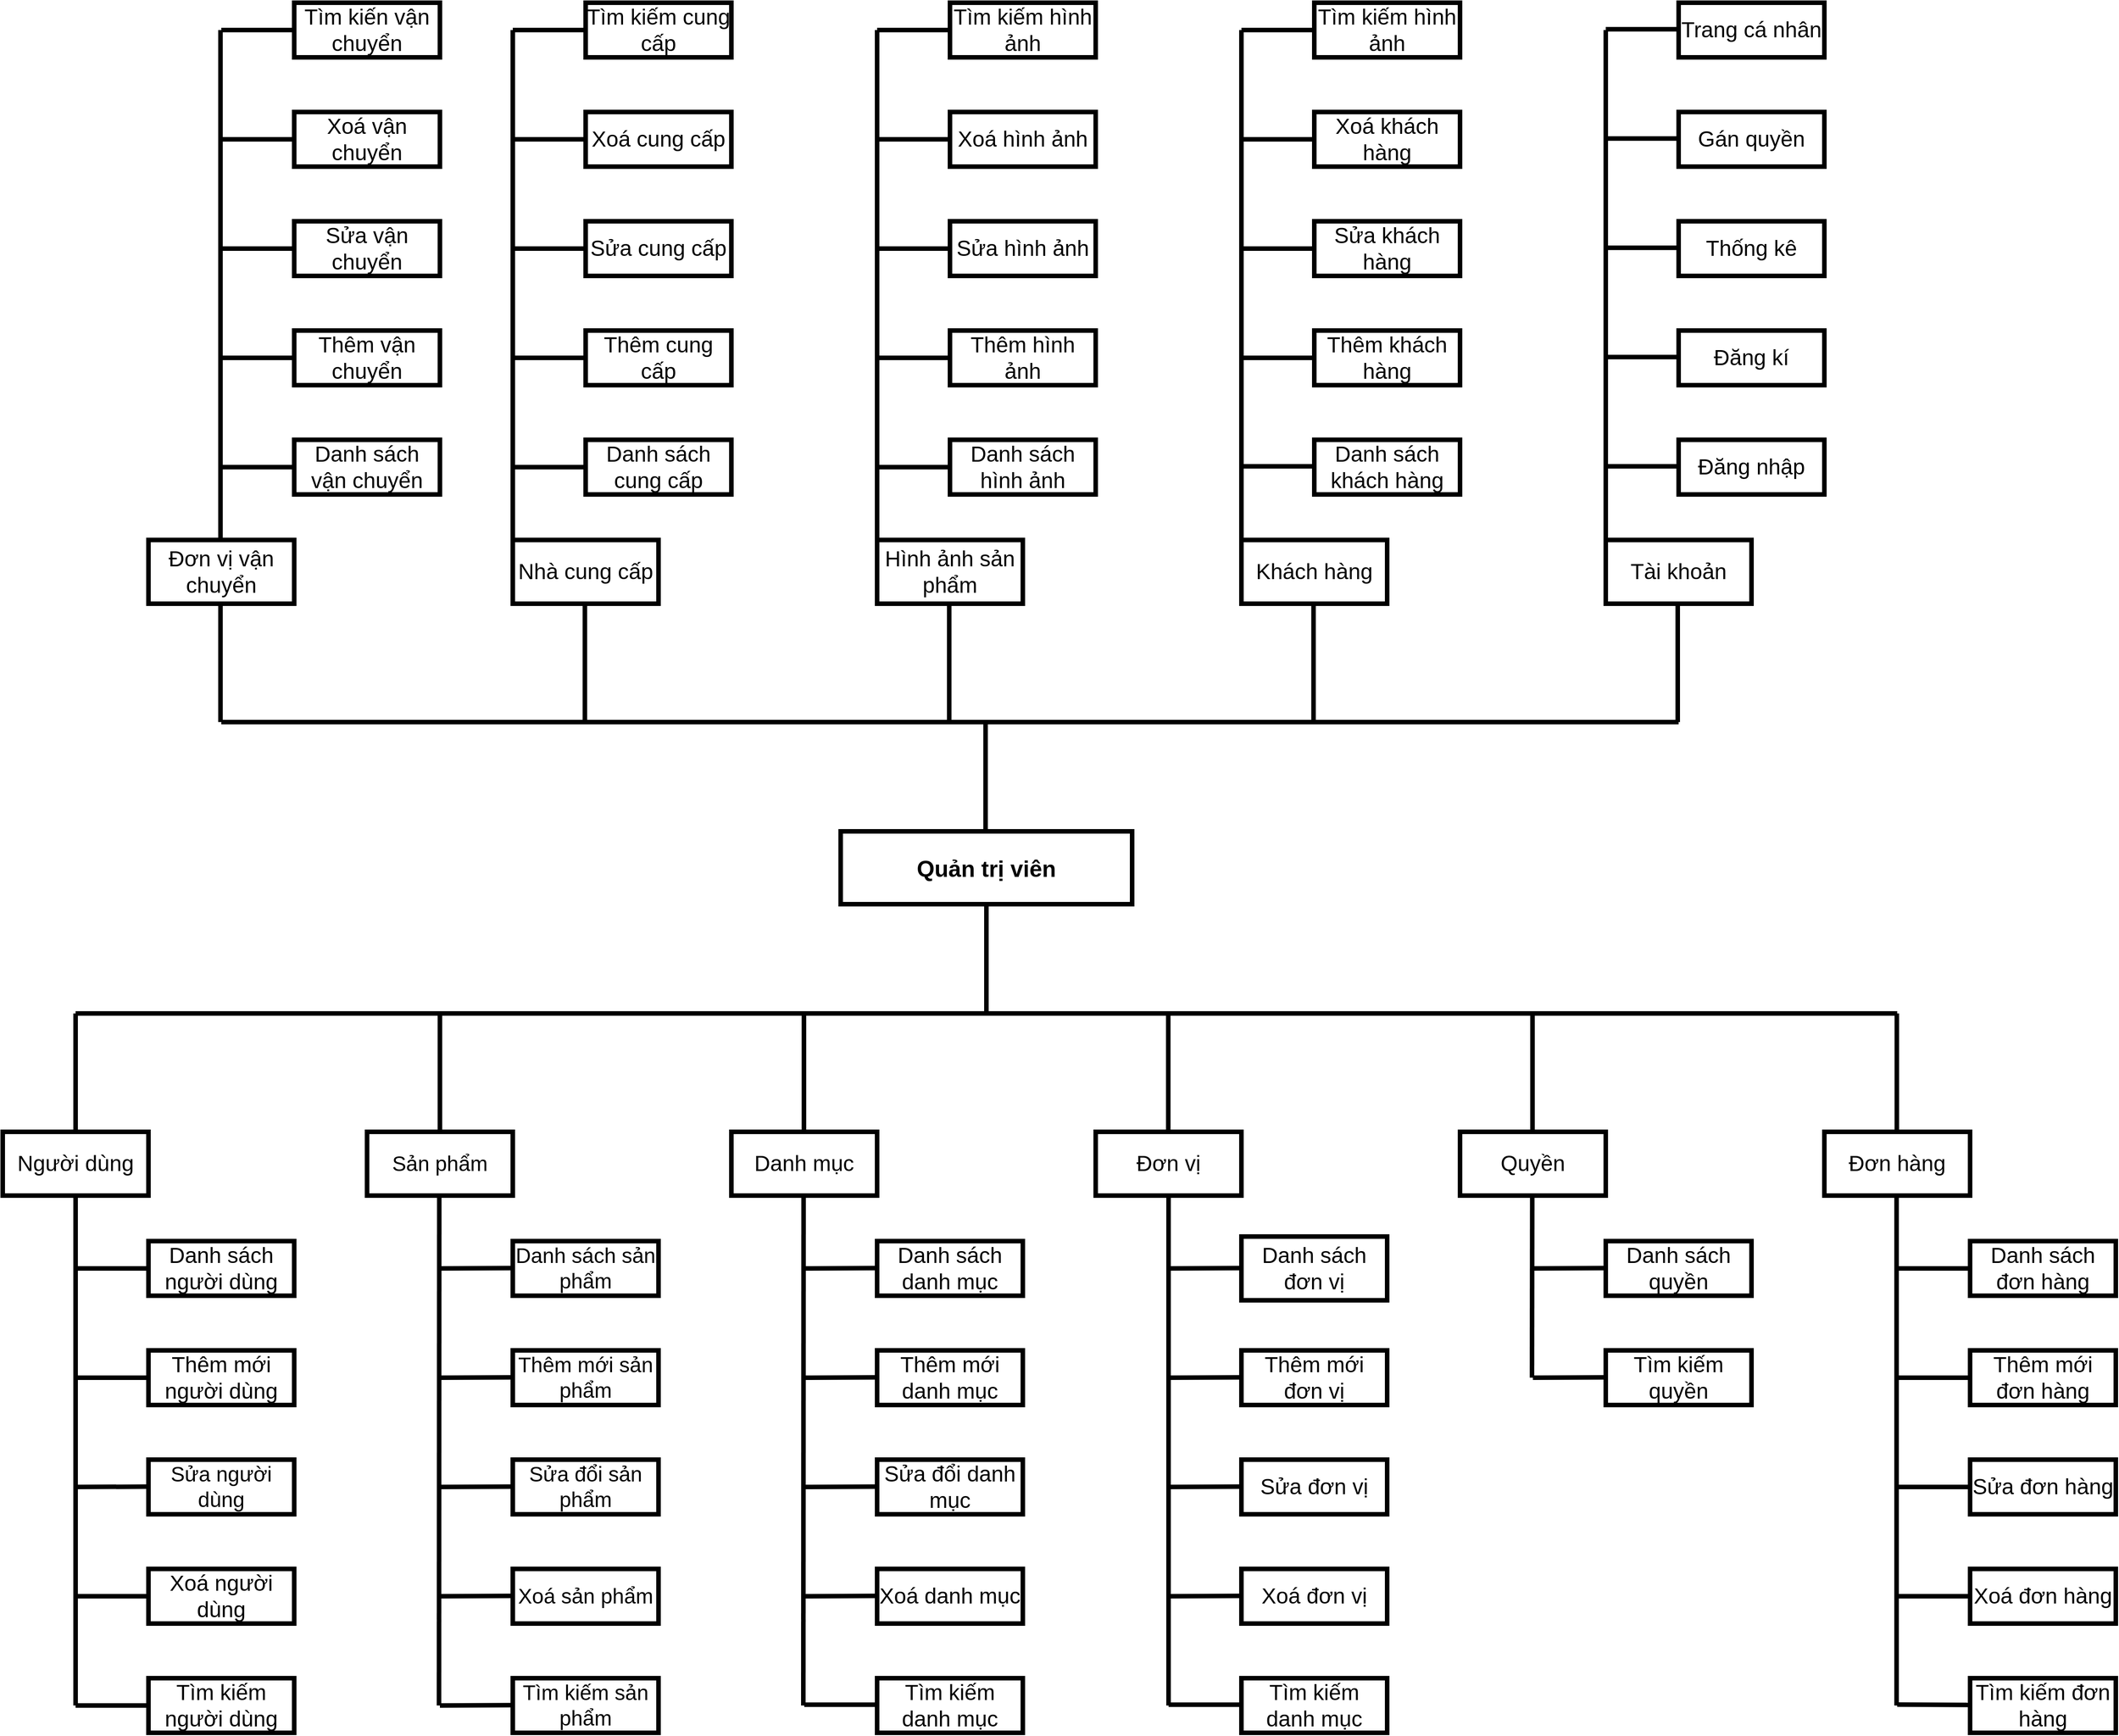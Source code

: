 <mxfile version="20.0.1" type="device"><diagram id="s4NCdKpWst6UcP4K8GYL" name="Page-1"><mxGraphModel dx="3201" dy="2441" grid="1" gridSize="10" guides="1" tooltips="1" connect="1" arrows="1" fold="1" page="1" pageScale="1" pageWidth="827" pageHeight="1169" math="0" shadow="0"><root><mxCell id="0"/><mxCell id="1" parent="0"/><mxCell id="2j7rlhBxgJG8OYeiR67w-1" value="&lt;font size=&quot;1&quot;&gt;&lt;b style=&quot;font-size: 25px&quot;&gt;Quản trị viên&lt;/b&gt;&lt;/font&gt;" style="rounded=0;whiteSpace=wrap;html=1;fontSize=16;strokeWidth=5;" parent="1" vertex="1"><mxGeometry x="600" y="80" width="320" height="80" as="geometry"/></mxCell><mxCell id="2j7rlhBxgJG8OYeiR67w-2" value="" style="endArrow=none;html=1;entryX=0.5;entryY=1;entryDx=0;entryDy=0;strokeWidth=5;" parent="1" target="2j7rlhBxgJG8OYeiR67w-1" edge="1"><mxGeometry width="50" height="50" relative="1" as="geometry"><mxPoint x="760" y="280" as="sourcePoint"/><mxPoint x="780" y="370" as="targetPoint"/></mxGeometry></mxCell><mxCell id="2j7rlhBxgJG8OYeiR67w-3" value="" style="endArrow=none;html=1;fontSize=11;strokeWidth=5;" parent="1" edge="1"><mxGeometry width="50" height="50" relative="1" as="geometry"><mxPoint x="-240" y="280" as="sourcePoint"/><mxPoint x="1760" y="280" as="targetPoint"/></mxGeometry></mxCell><mxCell id="2j7rlhBxgJG8OYeiR67w-4" value="" style="endArrow=none;html=1;fontSize=11;strokeWidth=5;" parent="1" target="2j7rlhBxgJG8OYeiR67w-5" edge="1"><mxGeometry width="50" height="50" relative="1" as="geometry"><mxPoint x="-240" y="280" as="sourcePoint"/><mxPoint x="-240" y="280" as="targetPoint"/></mxGeometry></mxCell><mxCell id="2j7rlhBxgJG8OYeiR67w-5" value="Người dùng" style="rounded=0;whiteSpace=wrap;html=1;fontSize=24;strokeWidth=5;" parent="1" vertex="1"><mxGeometry x="-320" y="410" width="160" height="70" as="geometry"/></mxCell><mxCell id="2j7rlhBxgJG8OYeiR67w-7" value="" style="endArrow=none;html=1;" parent="1" target="2j7rlhBxgJG8OYeiR67w-8" edge="1"><mxGeometry width="50" height="50" relative="1" as="geometry"><mxPoint x="-240" y="560" as="sourcePoint"/><mxPoint x="-160" y="560" as="targetPoint"/></mxGeometry></mxCell><mxCell id="2j7rlhBxgJG8OYeiR67w-8" value="Danh sách người dùng" style="rounded=0;whiteSpace=wrap;html=1;fontSize=24;strokeWidth=5;" parent="1" vertex="1"><mxGeometry x="-160" y="530" width="160" height="60" as="geometry"/></mxCell><mxCell id="2j7rlhBxgJG8OYeiR67w-9" value="" style="endArrow=none;html=1;" parent="1" edge="1"><mxGeometry width="50" height="50" relative="1" as="geometry"><mxPoint x="-240" y="680" as="sourcePoint"/><mxPoint x="-160" y="680" as="targetPoint"/></mxGeometry></mxCell><mxCell id="2j7rlhBxgJG8OYeiR67w-10" value="Thêm mới người dùng" style="rounded=0;whiteSpace=wrap;html=1;fontSize=24;strokeWidth=5;" parent="1" vertex="1"><mxGeometry x="-160" y="650" width="160" height="60" as="geometry"/></mxCell><mxCell id="2j7rlhBxgJG8OYeiR67w-11" value="" style="endArrow=none;html=1;" parent="1" edge="1"><mxGeometry width="50" height="50" relative="1" as="geometry"><mxPoint x="-240" y="800" as="sourcePoint"/><mxPoint x="-160.0" y="800" as="targetPoint"/></mxGeometry></mxCell><mxCell id="2j7rlhBxgJG8OYeiR67w-12" value="Sửa vận chuyển" style="rounded=0;whiteSpace=wrap;html=1;fontSize=24;strokeWidth=5;" parent="1" vertex="1"><mxGeometry y="-590" width="160" height="60" as="geometry"/></mxCell><mxCell id="2j7rlhBxgJG8OYeiR67w-13" value="" style="endArrow=none;html=1;strokeWidth=5;" parent="1" edge="1"><mxGeometry width="50" height="50" relative="1" as="geometry"><mxPoint x="-240" y="920" as="sourcePoint"/><mxPoint x="-160.0" y="920" as="targetPoint"/></mxGeometry></mxCell><mxCell id="2j7rlhBxgJG8OYeiR67w-14" value="Xoá người dùng" style="rounded=0;whiteSpace=wrap;html=1;fontSize=24;strokeWidth=5;" parent="1" vertex="1"><mxGeometry x="-160" y="890" width="160" height="60" as="geometry"/></mxCell><mxCell id="2j7rlhBxgJG8OYeiR67w-15" value="" style="endArrow=none;html=1;strokeWidth=5;" parent="1" edge="1"><mxGeometry width="50" height="50" relative="1" as="geometry"><mxPoint x="-240" y="1040" as="sourcePoint"/><mxPoint x="-160.0" y="1040" as="targetPoint"/></mxGeometry></mxCell><mxCell id="2j7rlhBxgJG8OYeiR67w-16" value="Tìm kiếm người dùng" style="rounded=0;whiteSpace=wrap;html=1;fontSize=24;strokeWidth=5;" parent="1" vertex="1"><mxGeometry x="-160" y="1010" width="160" height="60" as="geometry"/></mxCell><mxCell id="2j7rlhBxgJG8OYeiR67w-18" style="edgeStyle=orthogonalEdgeStyle;rounded=0;orthogonalLoop=1;jettySize=auto;html=1;endArrow=none;endFill=0;fontSize=11;strokeWidth=5;" parent="1" source="2j7rlhBxgJG8OYeiR67w-17" edge="1"><mxGeometry relative="1" as="geometry"><mxPoint x="160" y="280" as="targetPoint"/></mxGeometry></mxCell><mxCell id="2j7rlhBxgJG8OYeiR67w-17" value="Sản phẩm" style="rounded=0;whiteSpace=wrap;html=1;fontSize=23;strokeWidth=5;" parent="1" vertex="1"><mxGeometry x="80" y="410" width="160" height="70" as="geometry"/></mxCell><mxCell id="2j7rlhBxgJG8OYeiR67w-20" value="" style="endArrow=none;html=1;strokeWidth=5;" parent="1" edge="1"><mxGeometry width="50" height="50" relative="1" as="geometry"><mxPoint x="160" y="560" as="sourcePoint"/><mxPoint x="240" y="559.66" as="targetPoint"/></mxGeometry></mxCell><mxCell id="2j7rlhBxgJG8OYeiR67w-21" value="Danh sách sản phẩm" style="rounded=0;whiteSpace=wrap;html=1;fontSize=23;strokeWidth=5;" parent="1" vertex="1"><mxGeometry x="240" y="530" width="160" height="60" as="geometry"/></mxCell><mxCell id="2j7rlhBxgJG8OYeiR67w-22" value="" style="endArrow=none;html=1;strokeWidth=5;" parent="1" edge="1"><mxGeometry width="50" height="50" relative="1" as="geometry"><mxPoint x="160" y="680" as="sourcePoint"/><mxPoint x="240" y="679.66" as="targetPoint"/></mxGeometry></mxCell><mxCell id="2j7rlhBxgJG8OYeiR67w-23" value="Thêm mới sản phẩm" style="rounded=0;whiteSpace=wrap;html=1;fontSize=23;strokeWidth=5;" parent="1" vertex="1"><mxGeometry x="240" y="650" width="160" height="60" as="geometry"/></mxCell><mxCell id="2j7rlhBxgJG8OYeiR67w-24" value="" style="endArrow=none;html=1;strokeWidth=5;" parent="1" edge="1"><mxGeometry width="50" height="50" relative="1" as="geometry"><mxPoint x="160" y="800" as="sourcePoint"/><mxPoint x="240" y="799.66" as="targetPoint"/></mxGeometry></mxCell><mxCell id="2j7rlhBxgJG8OYeiR67w-25" value="Sửa đổi sản phẩm" style="rounded=0;whiteSpace=wrap;html=1;fontSize=23;strokeWidth=5;" parent="1" vertex="1"><mxGeometry x="240" y="770" width="160" height="60" as="geometry"/></mxCell><mxCell id="2j7rlhBxgJG8OYeiR67w-26" value="" style="endArrow=none;html=1;strokeWidth=5;" parent="1" edge="1"><mxGeometry width="50" height="50" relative="1" as="geometry"><mxPoint x="160" y="920" as="sourcePoint"/><mxPoint x="240" y="919.66" as="targetPoint"/></mxGeometry></mxCell><mxCell id="2j7rlhBxgJG8OYeiR67w-27" value="Xoá sản phẩm" style="rounded=0;whiteSpace=wrap;html=1;fontSize=23;strokeWidth=5;" parent="1" vertex="1"><mxGeometry x="240" y="890" width="160" height="60" as="geometry"/></mxCell><mxCell id="2j7rlhBxgJG8OYeiR67w-28" value="" style="endArrow=none;html=1;strokeWidth=5;" parent="1" edge="1"><mxGeometry width="50" height="50" relative="1" as="geometry"><mxPoint x="160" y="1040" as="sourcePoint"/><mxPoint x="240" y="1039.66" as="targetPoint"/></mxGeometry></mxCell><mxCell id="2j7rlhBxgJG8OYeiR67w-29" value="Tìm kiếm sản phẩm" style="rounded=0;whiteSpace=wrap;html=1;fontSize=23;strokeWidth=5;" parent="1" vertex="1"><mxGeometry x="240" y="1010" width="160" height="60" as="geometry"/></mxCell><mxCell id="2j7rlhBxgJG8OYeiR67w-30" value="Danh mục" style="rounded=0;whiteSpace=wrap;html=1;fontSize=24;strokeWidth=5;" parent="1" vertex="1"><mxGeometry x="480" y="410" width="160" height="70" as="geometry"/></mxCell><mxCell id="2j7rlhBxgJG8OYeiR67w-31" style="edgeStyle=orthogonalEdgeStyle;rounded=0;orthogonalLoop=1;jettySize=auto;html=1;endArrow=none;endFill=0;fontSize=11;strokeWidth=5;" parent="1" edge="1"><mxGeometry relative="1" as="geometry"><mxPoint x="559.66" y="280" as="targetPoint"/><mxPoint x="559.66" y="410.0" as="sourcePoint"/></mxGeometry></mxCell><mxCell id="2j7rlhBxgJG8OYeiR67w-32" value="" style="endArrow=none;html=1;exitX=0;exitY=1;exitDx=0;exitDy=0;strokeWidth=5;" parent="1" edge="1"><mxGeometry width="50" height="50" relative="1" as="geometry"><mxPoint x="559.29" y="480.0" as="sourcePoint"/><mxPoint x="559" y="1040" as="targetPoint"/></mxGeometry></mxCell><mxCell id="2j7rlhBxgJG8OYeiR67w-33" value="" style="endArrow=none;html=1;strokeWidth=5;" parent="1" edge="1"><mxGeometry width="50" height="50" relative="1" as="geometry"><mxPoint x="560" y="560" as="sourcePoint"/><mxPoint x="640" y="559.66" as="targetPoint"/></mxGeometry></mxCell><mxCell id="2j7rlhBxgJG8OYeiR67w-34" value="Danh sách danh mục" style="rounded=0;whiteSpace=wrap;html=1;fontSize=24;strokeWidth=5;" parent="1" vertex="1"><mxGeometry x="640" y="530" width="160" height="60" as="geometry"/></mxCell><mxCell id="2j7rlhBxgJG8OYeiR67w-35" value="" style="endArrow=none;html=1;strokeWidth=5;" parent="1" edge="1"><mxGeometry width="50" height="50" relative="1" as="geometry"><mxPoint x="560" y="680" as="sourcePoint"/><mxPoint x="640" y="679.66" as="targetPoint"/></mxGeometry></mxCell><mxCell id="2j7rlhBxgJG8OYeiR67w-36" value="Thêm mới danh mục" style="rounded=0;whiteSpace=wrap;html=1;fontSize=24;strokeWidth=5;" parent="1" vertex="1"><mxGeometry x="640" y="650" width="160" height="60" as="geometry"/></mxCell><mxCell id="2j7rlhBxgJG8OYeiR67w-37" value="" style="endArrow=none;html=1;strokeWidth=5;" parent="1" edge="1"><mxGeometry width="50" height="50" relative="1" as="geometry"><mxPoint x="560" y="800" as="sourcePoint"/><mxPoint x="640" y="799.66" as="targetPoint"/></mxGeometry></mxCell><mxCell id="2j7rlhBxgJG8OYeiR67w-38" value="Sửa đổi danh mục" style="rounded=0;whiteSpace=wrap;html=1;fontSize=24;strokeWidth=5;" parent="1" vertex="1"><mxGeometry x="640" y="770" width="160" height="60" as="geometry"/></mxCell><mxCell id="2j7rlhBxgJG8OYeiR67w-39" value="" style="endArrow=none;html=1;strokeWidth=5;" parent="1" edge="1"><mxGeometry width="50" height="50" relative="1" as="geometry"><mxPoint x="560" y="920" as="sourcePoint"/><mxPoint x="640" y="919.66" as="targetPoint"/></mxGeometry></mxCell><mxCell id="2j7rlhBxgJG8OYeiR67w-40" value="Xoá danh mục" style="rounded=0;whiteSpace=wrap;html=1;fontSize=24;strokeWidth=5;" parent="1" vertex="1"><mxGeometry x="640" y="890" width="160" height="60" as="geometry"/></mxCell><mxCell id="2j7rlhBxgJG8OYeiR67w-43" value="Bàn ăn" style="rounded=0;whiteSpace=wrap;html=1;" parent="1" vertex="1"><mxGeometry x="880" y="410" width="160" height="70" as="geometry"/></mxCell><mxCell id="2j7rlhBxgJG8OYeiR67w-44" style="edgeStyle=orthogonalEdgeStyle;rounded=0;orthogonalLoop=1;jettySize=auto;html=1;endArrow=none;endFill=0;fontSize=11;strokeWidth=5;" parent="1" edge="1"><mxGeometry relative="1" as="geometry"><mxPoint x="959.66" y="280" as="targetPoint"/><mxPoint x="959.66" y="410.0" as="sourcePoint"/></mxGeometry></mxCell><mxCell id="2j7rlhBxgJG8OYeiR67w-45" value="" style="endArrow=none;html=1;exitX=0;exitY=1;exitDx=0;exitDy=0;strokeWidth=5;" parent="1" edge="1"><mxGeometry width="50" height="50" relative="1" as="geometry"><mxPoint x="960" y="480.0" as="sourcePoint"/><mxPoint x="960" y="1040" as="targetPoint"/></mxGeometry></mxCell><mxCell id="2j7rlhBxgJG8OYeiR67w-46" value="" style="endArrow=none;html=1;strokeWidth=5;" parent="1" edge="1"><mxGeometry width="50" height="50" relative="1" as="geometry"><mxPoint x="960" y="560" as="sourcePoint"/><mxPoint x="1040" y="559.66" as="targetPoint"/></mxGeometry></mxCell><mxCell id="2j7rlhBxgJG8OYeiR67w-48" value="" style="endArrow=none;html=1;strokeWidth=5;" parent="1" edge="1"><mxGeometry width="50" height="50" relative="1" as="geometry"><mxPoint x="960" y="680" as="sourcePoint"/><mxPoint x="1040.0" y="679.66" as="targetPoint"/></mxGeometry></mxCell><mxCell id="2j7rlhBxgJG8OYeiR67w-50" value="" style="endArrow=none;html=1;strokeWidth=5;" parent="1" edge="1"><mxGeometry width="50" height="50" relative="1" as="geometry"><mxPoint x="960" y="800" as="sourcePoint"/><mxPoint x="1040.0" y="799.66" as="targetPoint"/></mxGeometry></mxCell><mxCell id="2j7rlhBxgJG8OYeiR67w-52" value="" style="endArrow=none;html=1;strokeWidth=5;" parent="1" edge="1"><mxGeometry width="50" height="50" relative="1" as="geometry"><mxPoint x="960" y="920" as="sourcePoint"/><mxPoint x="1040.0" y="919.66" as="targetPoint"/></mxGeometry></mxCell><mxCell id="2j7rlhBxgJG8OYeiR67w-56" value="Hoá đơn" style="rounded=0;whiteSpace=wrap;html=1;" parent="1" vertex="1"><mxGeometry x="1280" y="410" width="160" height="70" as="geometry"/></mxCell><mxCell id="2j7rlhBxgJG8OYeiR67w-57" style="edgeStyle=orthogonalEdgeStyle;rounded=0;orthogonalLoop=1;jettySize=auto;html=1;endArrow=none;endFill=0;fontSize=11;strokeWidth=5;" parent="1" edge="1"><mxGeometry relative="1" as="geometry"><mxPoint x="1359.58" y="280" as="targetPoint"/><mxPoint x="1359.58" y="410" as="sourcePoint"/></mxGeometry></mxCell><mxCell id="2j7rlhBxgJG8OYeiR67w-58" value="" style="endArrow=none;html=1;exitX=0;exitY=1;exitDx=0;exitDy=0;strokeWidth=5;" parent="1" edge="1"><mxGeometry width="50" height="50" relative="1" as="geometry"><mxPoint x="1359.29" y="480" as="sourcePoint"/><mxPoint x="1359" y="680" as="targetPoint"/></mxGeometry></mxCell><mxCell id="2j7rlhBxgJG8OYeiR67w-59" value="" style="endArrow=none;html=1;strokeWidth=5;" parent="1" edge="1"><mxGeometry width="50" height="50" relative="1" as="geometry"><mxPoint x="1360" y="560" as="sourcePoint"/><mxPoint x="1440" y="559.58" as="targetPoint"/></mxGeometry></mxCell><mxCell id="2j7rlhBxgJG8OYeiR67w-60" value="Danh sách hoá đơn" style="rounded=0;whiteSpace=wrap;html=1;" parent="1" vertex="1"><mxGeometry x="1440" y="530" width="160" height="60" as="geometry"/></mxCell><mxCell id="2j7rlhBxgJG8OYeiR67w-61" value="" style="endArrow=none;html=1;strokeWidth=5;" parent="1" edge="1"><mxGeometry width="50" height="50" relative="1" as="geometry"><mxPoint x="1360" y="680" as="sourcePoint"/><mxPoint x="1440" y="679.58" as="targetPoint"/></mxGeometry></mxCell><mxCell id="2j7rlhBxgJG8OYeiR67w-62" value="Tạo hoá đơn" style="rounded=0;whiteSpace=wrap;html=1;" parent="1" vertex="1"><mxGeometry x="1440" y="650" width="160" height="60" as="geometry"/></mxCell><mxCell id="2j7rlhBxgJG8OYeiR67w-70" value="Đơn hàng" style="rounded=0;whiteSpace=wrap;html=1;fontSize=24;strokeWidth=5;" parent="1" vertex="1"><mxGeometry x="1680" y="410" width="160" height="70" as="geometry"/></mxCell><mxCell id="2j7rlhBxgJG8OYeiR67w-75" style="edgeStyle=orthogonalEdgeStyle;rounded=0;orthogonalLoop=1;jettySize=auto;html=1;endArrow=none;endFill=0;fontSize=11;strokeWidth=5;" parent="1" edge="1"><mxGeometry relative="1" as="geometry"><mxPoint x="1759.58" y="280" as="targetPoint"/><mxPoint x="1759.58" y="410" as="sourcePoint"/></mxGeometry></mxCell><mxCell id="2j7rlhBxgJG8OYeiR67w-76" value="" style="endArrow=none;html=1;exitX=0;exitY=1;exitDx=0;exitDy=0;strokeWidth=5;" parent="1" edge="1"><mxGeometry width="50" height="50" relative="1" as="geometry"><mxPoint x="1759.29" y="480" as="sourcePoint"/><mxPoint x="1759.29" y="1040" as="targetPoint"/></mxGeometry></mxCell><mxCell id="2j7rlhBxgJG8OYeiR67w-77" value="" style="endArrow=none;html=1;strokeWidth=5;" parent="1" target="2j7rlhBxgJG8OYeiR67w-78" edge="1"><mxGeometry width="50" height="50" relative="1" as="geometry"><mxPoint x="1760" y="560" as="sourcePoint"/><mxPoint x="1840" y="560" as="targetPoint"/></mxGeometry></mxCell><mxCell id="2j7rlhBxgJG8OYeiR67w-78" value="Danh sách người dùng" style="rounded=0;whiteSpace=wrap;html=1;" parent="1" vertex="1"><mxGeometry x="1840" y="530" width="160" height="60" as="geometry"/></mxCell><mxCell id="2j7rlhBxgJG8OYeiR67w-79" value="" style="endArrow=none;html=1;strokeWidth=5;" parent="1" edge="1"><mxGeometry width="50" height="50" relative="1" as="geometry"><mxPoint x="1760" y="680" as="sourcePoint"/><mxPoint x="1840.0" y="680" as="targetPoint"/></mxGeometry></mxCell><mxCell id="2j7rlhBxgJG8OYeiR67w-80" value="Thêm mới người dùng" style="rounded=0;whiteSpace=wrap;html=1;" parent="1" vertex="1"><mxGeometry x="1840" y="650" width="160" height="60" as="geometry"/></mxCell><mxCell id="2j7rlhBxgJG8OYeiR67w-81" value="" style="endArrow=none;html=1;strokeWidth=5;" parent="1" edge="1"><mxGeometry width="50" height="50" relative="1" as="geometry"><mxPoint x="1760" y="800" as="sourcePoint"/><mxPoint x="1840.0" y="800" as="targetPoint"/></mxGeometry></mxCell><mxCell id="2j7rlhBxgJG8OYeiR67w-82" value="Sửa đổi người dùng" style="rounded=0;whiteSpace=wrap;html=1;" parent="1" vertex="1"><mxGeometry x="1840" y="770" width="160" height="60" as="geometry"/></mxCell><mxCell id="2j7rlhBxgJG8OYeiR67w-83" value="" style="endArrow=none;html=1;strokeWidth=5;" parent="1" edge="1"><mxGeometry width="50" height="50" relative="1" as="geometry"><mxPoint x="1760" y="920" as="sourcePoint"/><mxPoint x="1840.0" y="920" as="targetPoint"/></mxGeometry></mxCell><mxCell id="2j7rlhBxgJG8OYeiR67w-84" value="Xoá người dùng" style="rounded=0;whiteSpace=wrap;html=1;" parent="1" vertex="1"><mxGeometry x="1840" y="890" width="160" height="60" as="geometry"/></mxCell><mxCell id="2j7rlhBxgJG8OYeiR67w-93" value="" style="endArrow=none;html=1;strokeWidth=5;" parent="1" edge="1"><mxGeometry width="50" height="50" relative="1" as="geometry"><mxPoint x="1760" y="1039" as="sourcePoint"/><mxPoint x="1840" y="1039.41" as="targetPoint"/></mxGeometry></mxCell><mxCell id="2j7rlhBxgJG8OYeiR67w-94" value="Làm mới danh sách" style="rounded=0;whiteSpace=wrap;html=1;" parent="1" vertex="1"><mxGeometry x="1840" y="1010" width="160" height="60" as="geometry"/></mxCell><mxCell id="Kqtkyh_WD6oVpGMPWCmQ-1" value="Bàn ăn" style="rounded=0;whiteSpace=wrap;html=1;" parent="1" vertex="1"><mxGeometry x="880" y="410" width="160" height="70" as="geometry"/></mxCell><mxCell id="Kqtkyh_WD6oVpGMPWCmQ-7" value="Hoá đơn" style="rounded=0;whiteSpace=wrap;html=1;" parent="1" vertex="1"><mxGeometry x="1280" y="410" width="160" height="70" as="geometry"/></mxCell><mxCell id="Kqtkyh_WD6oVpGMPWCmQ-8" value="Danh sách hoá đơn" style="rounded=0;whiteSpace=wrap;html=1;" parent="1" vertex="1"><mxGeometry x="1440" y="530" width="160" height="60" as="geometry"/></mxCell><mxCell id="Kqtkyh_WD6oVpGMPWCmQ-9" value="Tạo hoá đơn" style="rounded=0;whiteSpace=wrap;html=1;" parent="1" vertex="1"><mxGeometry x="1440" y="650" width="160" height="60" as="geometry"/></mxCell><mxCell id="Kqtkyh_WD6oVpGMPWCmQ-14" value="Bàn ăn" style="rounded=0;whiteSpace=wrap;html=1;fontSize=15;" parent="1" vertex="1"><mxGeometry x="880" y="410" width="160" height="70" as="geometry"/></mxCell><mxCell id="Kqtkyh_WD6oVpGMPWCmQ-18" value="Xoá đơn vị" style="rounded=0;whiteSpace=wrap;html=1;fontSize=24;strokeWidth=5;" parent="1" vertex="1"><mxGeometry x="1040" y="890" width="160" height="60" as="geometry"/></mxCell><mxCell id="Kqtkyh_WD6oVpGMPWCmQ-20" value="Quyền" style="rounded=0;whiteSpace=wrap;html=1;fontSize=24;strokeWidth=5;" parent="1" vertex="1"><mxGeometry x="1280" y="410" width="160" height="70" as="geometry"/></mxCell><mxCell id="Kqtkyh_WD6oVpGMPWCmQ-21" value="Danh sách quyền" style="rounded=0;whiteSpace=wrap;html=1;fontSize=24;strokeWidth=5;" parent="1" vertex="1"><mxGeometry x="1440" y="530" width="160" height="60" as="geometry"/></mxCell><mxCell id="Kqtkyh_WD6oVpGMPWCmQ-22" value="Tìm kiếm quyền" style="rounded=0;whiteSpace=wrap;html=1;fontSize=24;strokeWidth=5;" parent="1" vertex="1"><mxGeometry x="1440" y="650" width="160" height="60" as="geometry"/></mxCell><mxCell id="Kqtkyh_WD6oVpGMPWCmQ-29" value="Tìm kiếm đơn hàng" style="rounded=0;whiteSpace=wrap;html=1;fontSize=24;strokeWidth=5;" parent="1" vertex="1"><mxGeometry x="1840" y="1010" width="160" height="60" as="geometry"/></mxCell><mxCell id="Kqtkyh_WD6oVpGMPWCmQ-30" value="Xoá đơn hàng" style="rounded=0;whiteSpace=wrap;html=1;fontSize=24;strokeWidth=5;" parent="1" vertex="1"><mxGeometry x="1840" y="890" width="160" height="60" as="geometry"/></mxCell><mxCell id="Kqtkyh_WD6oVpGMPWCmQ-31" value="Sửa đơn hàng" style="rounded=0;whiteSpace=wrap;html=1;fontSize=24;strokeWidth=5;" parent="1" vertex="1"><mxGeometry x="1840" y="770" width="160" height="60" as="geometry"/></mxCell><mxCell id="Kqtkyh_WD6oVpGMPWCmQ-32" value="Thêm mới đơn hàng" style="rounded=0;whiteSpace=wrap;html=1;fontSize=24;strokeWidth=5;" parent="1" vertex="1"><mxGeometry x="1840" y="650" width="160" height="60" as="geometry"/></mxCell><mxCell id="Kqtkyh_WD6oVpGMPWCmQ-33" value="Danh sách đơn hàng" style="rounded=0;whiteSpace=wrap;html=1;fontSize=24;strokeWidth=5;" parent="1" vertex="1"><mxGeometry x="1840" y="530" width="160" height="60" as="geometry"/></mxCell><mxCell id="MxjvgiBgFiNpvLogi75u-1" value="Thêm mới đơn vị" style="rounded=0;whiteSpace=wrap;html=1;fontSize=24;strokeWidth=5;" parent="1" vertex="1"><mxGeometry x="1040" y="650" width="160" height="60" as="geometry"/></mxCell><mxCell id="MxjvgiBgFiNpvLogi75u-2" value="Sửa đơn vị" style="rounded=0;whiteSpace=wrap;html=1;fontSize=24;strokeWidth=5;" parent="1" vertex="1"><mxGeometry x="1040" y="770" width="160" height="60" as="geometry"/></mxCell><mxCell id="MxjvgiBgFiNpvLogi75u-3" value="Đơn vị" style="rounded=0;whiteSpace=wrap;html=1;fontSize=24;strokeWidth=5;" parent="1" vertex="1"><mxGeometry x="880" y="410" width="160" height="70" as="geometry"/></mxCell><mxCell id="MxjvgiBgFiNpvLogi75u-4" value="Danh sách đơn vị" style="rounded=0;whiteSpace=wrap;html=1;fontSize=24;strokeWidth=5;" parent="1" vertex="1"><mxGeometry x="1040" y="525" width="160" height="70" as="geometry"/></mxCell><mxCell id="MxjvgiBgFiNpvLogi75u-8" value="" style="endArrow=none;html=1;fontSize=24;entryX=0.5;entryY=1;entryDx=0;entryDy=0;strokeWidth=5;" parent="1" edge="1"><mxGeometry width="50" height="50" relative="1" as="geometry"><mxPoint x="-240" y="1040" as="sourcePoint"/><mxPoint x="-240" y="480" as="targetPoint"/></mxGeometry></mxCell><mxCell id="MxjvgiBgFiNpvLogi75u-9" value="" style="endArrow=none;html=1;strokeWidth=5;" parent="1" edge="1"><mxGeometry width="50" height="50" relative="1" as="geometry"><mxPoint x="-240" y="560" as="sourcePoint"/><mxPoint x="-160" y="560" as="targetPoint"/></mxGeometry></mxCell><mxCell id="MxjvgiBgFiNpvLogi75u-10" value="" style="endArrow=none;html=1;strokeWidth=5;" parent="1" edge="1"><mxGeometry width="50" height="50" relative="1" as="geometry"><mxPoint x="-240" y="680" as="sourcePoint"/><mxPoint x="-160" y="680" as="targetPoint"/></mxGeometry></mxCell><mxCell id="MxjvgiBgFiNpvLogi75u-11" value="" style="endArrow=none;html=1;strokeWidth=5;" parent="1" edge="1"><mxGeometry width="50" height="50" relative="1" as="geometry"><mxPoint x="-80" y="-560" as="sourcePoint"/><mxPoint y="-560" as="targetPoint"/></mxGeometry></mxCell><mxCell id="8d4cXrzW_20aa43rBXCm-1" value="" style="endArrow=none;html=1;exitX=0;exitY=1;exitDx=0;exitDy=0;strokeWidth=5;" parent="1" edge="1"><mxGeometry width="50" height="50" relative="1" as="geometry"><mxPoint x="159.29" y="480" as="sourcePoint"/><mxPoint x="159" y="1040" as="targetPoint"/></mxGeometry></mxCell><mxCell id="8d4cXrzW_20aa43rBXCm-2" value="Tìm kiếm danh mục" style="rounded=0;whiteSpace=wrap;html=1;fontSize=24;strokeWidth=5;" parent="1" vertex="1"><mxGeometry x="640" y="1010" width="160" height="60" as="geometry"/></mxCell><mxCell id="8d4cXrzW_20aa43rBXCm-5" value="" style="endArrow=none;html=1;strokeWidth=5;" parent="1" edge="1"><mxGeometry width="50" height="50" relative="1" as="geometry"><mxPoint x="560" y="1039.09" as="sourcePoint"/><mxPoint x="640" y="1039.09" as="targetPoint"/></mxGeometry></mxCell><mxCell id="8d4cXrzW_20aa43rBXCm-6" value="Tìm kiếm danh mục" style="rounded=0;whiteSpace=wrap;html=1;fontSize=24;strokeWidth=5;" parent="1" vertex="1"><mxGeometry x="1040" y="1010" width="160" height="60" as="geometry"/></mxCell><mxCell id="8d4cXrzW_20aa43rBXCm-7" value="" style="endArrow=none;html=1;strokeWidth=5;" parent="1" edge="1"><mxGeometry width="50" height="50" relative="1" as="geometry"><mxPoint x="960" y="1039.09" as="sourcePoint"/><mxPoint x="1040" y="1039.09" as="targetPoint"/></mxGeometry></mxCell><mxCell id="8d4cXrzW_20aa43rBXCm-8" value="" style="endArrow=none;html=1;entryX=0.5;entryY=1;entryDx=0;entryDy=0;strokeWidth=5;" parent="1" edge="1"><mxGeometry width="50" height="50" relative="1" as="geometry"><mxPoint x="759.09" y="80" as="sourcePoint"/><mxPoint x="759.09" y="-40" as="targetPoint"/></mxGeometry></mxCell><mxCell id="8d4cXrzW_20aa43rBXCm-9" value="" style="endArrow=none;html=1;fontSize=11;strokeWidth=5;" parent="1" edge="1"><mxGeometry width="50" height="50" relative="1" as="geometry"><mxPoint x="-80" y="-40" as="sourcePoint"/><mxPoint x="1520" y="-40" as="targetPoint"/></mxGeometry></mxCell><mxCell id="8d4cXrzW_20aa43rBXCm-11" value="" style="endArrow=none;html=1;fontSize=11;strokeWidth=5;" parent="1" edge="1"><mxGeometry width="50" height="50" relative="1" as="geometry"><mxPoint x="-80.91" y="-170" as="sourcePoint"/><mxPoint x="-80.91" y="-40" as="targetPoint"/></mxGeometry></mxCell><mxCell id="8d4cXrzW_20aa43rBXCm-12" value="Đơn vị vận chuyển" style="rounded=0;whiteSpace=wrap;html=1;fontSize=24;strokeWidth=5;" parent="1" vertex="1"><mxGeometry x="-160" y="-240" width="160" height="70" as="geometry"/></mxCell><mxCell id="8d4cXrzW_20aa43rBXCm-13" value="" style="endArrow=none;html=1;fontSize=24;entryX=0.5;entryY=1;entryDx=0;entryDy=0;strokeWidth=5;" parent="1" edge="1"><mxGeometry width="50" height="50" relative="1" as="geometry"><mxPoint x="-80.91" y="-240" as="sourcePoint"/><mxPoint x="-80.91" y="-800" as="targetPoint"/></mxGeometry></mxCell><mxCell id="8d4cXrzW_20aa43rBXCm-14" value="" style="endArrow=none;html=1;strokeWidth=5;" parent="1" edge="1"><mxGeometry width="50" height="50" relative="1" as="geometry"><mxPoint x="-80" y="-320" as="sourcePoint"/><mxPoint y="-320" as="targetPoint"/></mxGeometry></mxCell><mxCell id="8d4cXrzW_20aa43rBXCm-15" value="Danh sách vận chuyển" style="rounded=0;whiteSpace=wrap;html=1;fontSize=24;strokeWidth=5;" parent="1" vertex="1"><mxGeometry y="-350" width="160" height="60" as="geometry"/></mxCell><mxCell id="8d4cXrzW_20aa43rBXCm-16" value="" style="endArrow=none;html=1;strokeWidth=5;" parent="1" edge="1"><mxGeometry width="50" height="50" relative="1" as="geometry"><mxPoint x="-80" y="-440" as="sourcePoint"/><mxPoint y="-440" as="targetPoint"/></mxGeometry></mxCell><mxCell id="8d4cXrzW_20aa43rBXCm-17" value="Thêm vận chuyển" style="rounded=0;whiteSpace=wrap;html=1;fontSize=24;strokeWidth=5;" parent="1" vertex="1"><mxGeometry y="-470" width="160" height="60" as="geometry"/></mxCell><mxCell id="8d4cXrzW_20aa43rBXCm-18" value="" style="endArrow=none;html=1;strokeWidth=5;" parent="1" edge="1"><mxGeometry width="50" height="50" relative="1" as="geometry"><mxPoint x="-80" y="-680" as="sourcePoint"/><mxPoint y="-680" as="targetPoint"/></mxGeometry></mxCell><mxCell id="8d4cXrzW_20aa43rBXCm-19" value="Xoá vận chuyển" style="rounded=0;whiteSpace=wrap;html=1;fontSize=24;strokeWidth=5;" parent="1" vertex="1"><mxGeometry y="-710" width="160" height="60" as="geometry"/></mxCell><mxCell id="8d4cXrzW_20aa43rBXCm-20" value="" style="endArrow=none;html=1;strokeWidth=5;" parent="1" edge="1"><mxGeometry width="50" height="50" relative="1" as="geometry"><mxPoint x="-80" y="-800" as="sourcePoint"/><mxPoint y="-800" as="targetPoint"/></mxGeometry></mxCell><mxCell id="8d4cXrzW_20aa43rBXCm-21" value="Tìm kiến vận chuyển" style="rounded=0;whiteSpace=wrap;html=1;fontSize=24;strokeWidth=5;" parent="1" vertex="1"><mxGeometry y="-830" width="160" height="60" as="geometry"/></mxCell><mxCell id="8d4cXrzW_20aa43rBXCm-22" value="" style="endArrow=none;html=1;strokeWidth=5;" parent="1" edge="1"><mxGeometry width="50" height="50" relative="1" as="geometry"><mxPoint x="-240" y="800" as="sourcePoint"/><mxPoint x="-160" y="799.66" as="targetPoint"/></mxGeometry></mxCell><mxCell id="8d4cXrzW_20aa43rBXCm-23" value="Sửa người dùng" style="rounded=0;whiteSpace=wrap;html=1;fontSize=23;strokeWidth=5;" parent="1" vertex="1"><mxGeometry x="-160" y="770" width="160" height="60" as="geometry"/></mxCell><mxCell id="8d4cXrzW_20aa43rBXCm-24" value="" style="endArrow=none;html=1;fontSize=11;strokeWidth=5;" parent="1" edge="1"><mxGeometry width="50" height="50" relative="1" as="geometry"><mxPoint x="319.17" y="-170" as="sourcePoint"/><mxPoint x="319.17" y="-40" as="targetPoint"/></mxGeometry></mxCell><mxCell id="8d4cXrzW_20aa43rBXCm-25" value="Nhà cung cấp" style="rounded=0;whiteSpace=wrap;html=1;fontSize=24;strokeWidth=5;" parent="1" vertex="1"><mxGeometry x="240" y="-240" width="160" height="70" as="geometry"/></mxCell><mxCell id="8d4cXrzW_20aa43rBXCm-26" value="" style="endArrow=none;html=1;fontSize=24;entryX=0.5;entryY=1;entryDx=0;entryDy=0;strokeWidth=5;" parent="1" edge="1"><mxGeometry width="50" height="50" relative="1" as="geometry"><mxPoint x="240.0" y="-240.0" as="sourcePoint"/><mxPoint x="240.0" y="-800" as="targetPoint"/></mxGeometry></mxCell><mxCell id="8d4cXrzW_20aa43rBXCm-27" value="" style="endArrow=none;html=1;strokeWidth=5;" parent="1" edge="1"><mxGeometry width="50" height="50" relative="1" as="geometry"><mxPoint x="240" y="-320.0" as="sourcePoint"/><mxPoint x="320" y="-320.0" as="targetPoint"/></mxGeometry></mxCell><mxCell id="8d4cXrzW_20aa43rBXCm-28" value="Danh sách cung cấp" style="rounded=0;whiteSpace=wrap;html=1;fontSize=24;strokeWidth=5;" parent="1" vertex="1"><mxGeometry x="320" y="-350" width="160" height="60" as="geometry"/></mxCell><mxCell id="8d4cXrzW_20aa43rBXCm-29" value="" style="endArrow=none;html=1;strokeWidth=5;" parent="1" edge="1"><mxGeometry width="50" height="50" relative="1" as="geometry"><mxPoint x="240" y="-440.0" as="sourcePoint"/><mxPoint x="320" y="-440.0" as="targetPoint"/></mxGeometry></mxCell><mxCell id="8d4cXrzW_20aa43rBXCm-30" value="Thêm cung cấp" style="rounded=0;whiteSpace=wrap;html=1;fontSize=24;strokeWidth=5;" parent="1" vertex="1"><mxGeometry x="320" y="-470" width="160" height="60" as="geometry"/></mxCell><mxCell id="8d4cXrzW_20aa43rBXCm-31" value="" style="endArrow=none;html=1;strokeWidth=5;" parent="1" edge="1"><mxGeometry width="50" height="50" relative="1" as="geometry"><mxPoint x="240" y="-560.0" as="sourcePoint"/><mxPoint x="320" y="-560.0" as="targetPoint"/></mxGeometry></mxCell><mxCell id="8d4cXrzW_20aa43rBXCm-32" value="Sửa cung cấp" style="rounded=0;whiteSpace=wrap;html=1;fontSize=24;strokeWidth=5;" parent="1" vertex="1"><mxGeometry x="320" y="-590" width="160" height="60" as="geometry"/></mxCell><mxCell id="8d4cXrzW_20aa43rBXCm-33" value="" style="endArrow=none;html=1;strokeWidth=5;" parent="1" edge="1"><mxGeometry width="50" height="50" relative="1" as="geometry"><mxPoint x="240" y="-680.0" as="sourcePoint"/><mxPoint x="320" y="-680.0" as="targetPoint"/></mxGeometry></mxCell><mxCell id="8d4cXrzW_20aa43rBXCm-34" value="Xoá cung cấp" style="rounded=0;whiteSpace=wrap;html=1;fontSize=24;strokeWidth=5;" parent="1" vertex="1"><mxGeometry x="320" y="-710" width="160" height="60" as="geometry"/></mxCell><mxCell id="8d4cXrzW_20aa43rBXCm-35" value="" style="endArrow=none;html=1;strokeWidth=5;" parent="1" edge="1"><mxGeometry width="50" height="50" relative="1" as="geometry"><mxPoint x="240" y="-800.0" as="sourcePoint"/><mxPoint x="320" y="-800.0" as="targetPoint"/></mxGeometry></mxCell><mxCell id="8d4cXrzW_20aa43rBXCm-36" value="Tìm kiếm cung cấp" style="rounded=0;whiteSpace=wrap;html=1;fontSize=24;strokeWidth=5;" parent="1" vertex="1"><mxGeometry x="320" y="-830" width="160" height="60" as="geometry"/></mxCell><mxCell id="8d4cXrzW_20aa43rBXCm-39" value="" style="endArrow=none;html=1;fontSize=11;strokeWidth=5;" parent="1" edge="1"><mxGeometry width="50" height="50" relative="1" as="geometry"><mxPoint x="719.17" y="-170" as="sourcePoint"/><mxPoint x="719.17" y="-40" as="targetPoint"/></mxGeometry></mxCell><mxCell id="8d4cXrzW_20aa43rBXCm-40" value="Hình ảnh sản phẩm" style="rounded=0;whiteSpace=wrap;html=1;fontSize=24;strokeWidth=5;" parent="1" vertex="1"><mxGeometry x="640" y="-240" width="160" height="70" as="geometry"/></mxCell><mxCell id="8d4cXrzW_20aa43rBXCm-41" value="" style="endArrow=none;html=1;fontSize=24;entryX=0.5;entryY=1;entryDx=0;entryDy=0;strokeWidth=5;" parent="1" edge="1"><mxGeometry width="50" height="50" relative="1" as="geometry"><mxPoint x="640" y="-240.0" as="sourcePoint"/><mxPoint x="640" y="-800" as="targetPoint"/></mxGeometry></mxCell><mxCell id="8d4cXrzW_20aa43rBXCm-42" value="" style="endArrow=none;html=1;strokeWidth=5;" parent="1" edge="1"><mxGeometry width="50" height="50" relative="1" as="geometry"><mxPoint x="640" y="-320.0" as="sourcePoint"/><mxPoint x="720" y="-320.0" as="targetPoint"/></mxGeometry></mxCell><mxCell id="8d4cXrzW_20aa43rBXCm-43" value="Danh sách hình ảnh" style="rounded=0;whiteSpace=wrap;html=1;fontSize=24;strokeWidth=5;" parent="1" vertex="1"><mxGeometry x="720" y="-350" width="160" height="60" as="geometry"/></mxCell><mxCell id="8d4cXrzW_20aa43rBXCm-44" value="" style="endArrow=none;html=1;strokeWidth=5;" parent="1" edge="1"><mxGeometry width="50" height="50" relative="1" as="geometry"><mxPoint x="640" y="-440.0" as="sourcePoint"/><mxPoint x="720" y="-440.0" as="targetPoint"/></mxGeometry></mxCell><mxCell id="8d4cXrzW_20aa43rBXCm-45" value="Thêm hình ảnh" style="rounded=0;whiteSpace=wrap;html=1;fontSize=24;strokeWidth=5;" parent="1" vertex="1"><mxGeometry x="720" y="-470" width="160" height="60" as="geometry"/></mxCell><mxCell id="8d4cXrzW_20aa43rBXCm-46" value="" style="endArrow=none;html=1;strokeWidth=5;" parent="1" edge="1"><mxGeometry width="50" height="50" relative="1" as="geometry"><mxPoint x="640" y="-560.0" as="sourcePoint"/><mxPoint x="720" y="-560.0" as="targetPoint"/></mxGeometry></mxCell><mxCell id="8d4cXrzW_20aa43rBXCm-47" value="Sửa hình ảnh" style="rounded=0;whiteSpace=wrap;html=1;fontSize=24;strokeWidth=5;" parent="1" vertex="1"><mxGeometry x="720" y="-590" width="160" height="60" as="geometry"/></mxCell><mxCell id="8d4cXrzW_20aa43rBXCm-48" value="" style="endArrow=none;html=1;strokeWidth=5;" parent="1" edge="1"><mxGeometry width="50" height="50" relative="1" as="geometry"><mxPoint x="640" y="-680.0" as="sourcePoint"/><mxPoint x="720" y="-680.0" as="targetPoint"/></mxGeometry></mxCell><mxCell id="8d4cXrzW_20aa43rBXCm-49" value="Xoá hình ảnh" style="rounded=0;whiteSpace=wrap;html=1;fontSize=24;strokeWidth=5;" parent="1" vertex="1"><mxGeometry x="720" y="-710" width="160" height="60" as="geometry"/></mxCell><mxCell id="8d4cXrzW_20aa43rBXCm-50" value="" style="endArrow=none;html=1;strokeWidth=5;" parent="1" edge="1"><mxGeometry width="50" height="50" relative="1" as="geometry"><mxPoint x="640" y="-800.0" as="sourcePoint"/><mxPoint x="720" y="-800.0" as="targetPoint"/></mxGeometry></mxCell><mxCell id="8d4cXrzW_20aa43rBXCm-51" value="Tìm kiếm hình ảnh" style="rounded=0;whiteSpace=wrap;html=1;fontSize=24;strokeWidth=5;" parent="1" vertex="1"><mxGeometry x="720" y="-830" width="160" height="60" as="geometry"/></mxCell><mxCell id="8d4cXrzW_20aa43rBXCm-52" value="" style="endArrow=none;html=1;fontSize=11;strokeWidth=5;" parent="1" edge="1"><mxGeometry width="50" height="50" relative="1" as="geometry"><mxPoint x="1119.17" y="-170" as="sourcePoint"/><mxPoint x="1119.17" y="-40" as="targetPoint"/></mxGeometry></mxCell><mxCell id="8d4cXrzW_20aa43rBXCm-53" value="Khách hàng" style="rounded=0;whiteSpace=wrap;html=1;fontSize=24;strokeWidth=5;" parent="1" vertex="1"><mxGeometry x="1040" y="-240" width="160" height="70" as="geometry"/></mxCell><mxCell id="8d4cXrzW_20aa43rBXCm-54" value="" style="endArrow=none;html=1;fontSize=24;entryX=0.5;entryY=1;entryDx=0;entryDy=0;strokeWidth=5;" parent="1" edge="1"><mxGeometry width="50" height="50" relative="1" as="geometry"><mxPoint x="1040" y="-240.0" as="sourcePoint"/><mxPoint x="1040" y="-800" as="targetPoint"/></mxGeometry></mxCell><mxCell id="8d4cXrzW_20aa43rBXCm-55" value="Danh sách khách hàng" style="rounded=0;whiteSpace=wrap;html=1;fontSize=24;strokeWidth=5;" parent="1" vertex="1"><mxGeometry x="1120" y="-350" width="160" height="60" as="geometry"/></mxCell><mxCell id="8d4cXrzW_20aa43rBXCm-56" value="" style="endArrow=none;html=1;strokeWidth=5;" parent="1" edge="1"><mxGeometry width="50" height="50" relative="1" as="geometry"><mxPoint x="1040" y="-320.83" as="sourcePoint"/><mxPoint x="1120" y="-320.83" as="targetPoint"/></mxGeometry></mxCell><mxCell id="8d4cXrzW_20aa43rBXCm-57" value="" style="endArrow=none;html=1;strokeWidth=5;" parent="1" edge="1"><mxGeometry width="50" height="50" relative="1" as="geometry"><mxPoint x="1040" y="-440.0" as="sourcePoint"/><mxPoint x="1120" y="-440.0" as="targetPoint"/></mxGeometry></mxCell><mxCell id="8d4cXrzW_20aa43rBXCm-58" value="Thêm khách hàng" style="rounded=0;whiteSpace=wrap;html=1;fontSize=24;strokeWidth=5;" parent="1" vertex="1"><mxGeometry x="1120" y="-470" width="160" height="60" as="geometry"/></mxCell><mxCell id="8d4cXrzW_20aa43rBXCm-59" value="" style="endArrow=none;html=1;strokeWidth=5;" parent="1" edge="1"><mxGeometry width="50" height="50" relative="1" as="geometry"><mxPoint x="1040" y="-560.0" as="sourcePoint"/><mxPoint x="1120" y="-560.0" as="targetPoint"/></mxGeometry></mxCell><mxCell id="8d4cXrzW_20aa43rBXCm-60" value="Sửa khách hàng" style="rounded=0;whiteSpace=wrap;html=1;fontSize=24;strokeWidth=5;" parent="1" vertex="1"><mxGeometry x="1120" y="-590" width="160" height="60" as="geometry"/></mxCell><mxCell id="8d4cXrzW_20aa43rBXCm-61" value="" style="endArrow=none;html=1;strokeWidth=5;" parent="1" edge="1"><mxGeometry width="50" height="50" relative="1" as="geometry"><mxPoint x="1040" y="-680.0" as="sourcePoint"/><mxPoint x="1120" y="-680.0" as="targetPoint"/></mxGeometry></mxCell><mxCell id="8d4cXrzW_20aa43rBXCm-62" value="Xoá khách hàng" style="rounded=0;whiteSpace=wrap;html=1;fontSize=24;strokeWidth=5;" parent="1" vertex="1"><mxGeometry x="1120" y="-710" width="160" height="60" as="geometry"/></mxCell><mxCell id="8d4cXrzW_20aa43rBXCm-63" value="" style="endArrow=none;html=1;strokeWidth=5;" parent="1" edge="1"><mxGeometry width="50" height="50" relative="1" as="geometry"><mxPoint x="1040" y="-800.0" as="sourcePoint"/><mxPoint x="1120" y="-800.0" as="targetPoint"/></mxGeometry></mxCell><mxCell id="8d4cXrzW_20aa43rBXCm-64" value="Tìm kiếm hình ảnh" style="rounded=0;whiteSpace=wrap;html=1;fontSize=24;strokeWidth=5;" parent="1" vertex="1"><mxGeometry x="1120" y="-830" width="160" height="60" as="geometry"/></mxCell><mxCell id="8d4cXrzW_20aa43rBXCm-65" value="" style="endArrow=none;html=1;fontSize=11;strokeWidth=5;" parent="1" edge="1"><mxGeometry width="50" height="50" relative="1" as="geometry"><mxPoint x="1519" y="-170" as="sourcePoint"/><mxPoint x="1519" y="-40" as="targetPoint"/></mxGeometry></mxCell><mxCell id="8d4cXrzW_20aa43rBXCm-66" value="Tài khoản" style="rounded=0;whiteSpace=wrap;html=1;fontSize=24;strokeWidth=5;" parent="1" vertex="1"><mxGeometry x="1440" y="-240" width="160" height="70" as="geometry"/></mxCell><mxCell id="8d4cXrzW_20aa43rBXCm-67" value="" style="endArrow=none;html=1;fontSize=24;strokeWidth=5;" parent="1" edge="1"><mxGeometry width="50" height="50" relative="1" as="geometry"><mxPoint x="1440" y="-240" as="sourcePoint"/><mxPoint x="1440" y="-800" as="targetPoint"/></mxGeometry></mxCell><mxCell id="8d4cXrzW_20aa43rBXCm-68" value="Đăng nhập" style="rounded=0;whiteSpace=wrap;html=1;fontSize=24;strokeWidth=5;" parent="1" vertex="1"><mxGeometry x="1520" y="-350" width="160" height="60" as="geometry"/></mxCell><mxCell id="8d4cXrzW_20aa43rBXCm-69" value="" style="endArrow=none;html=1;strokeWidth=5;" parent="1" edge="1"><mxGeometry width="50" height="50" relative="1" as="geometry"><mxPoint x="1440" y="-320.83" as="sourcePoint"/><mxPoint x="1520" y="-320.83" as="targetPoint"/></mxGeometry></mxCell><mxCell id="8d4cXrzW_20aa43rBXCm-70" value="Đăng kí" style="rounded=0;whiteSpace=wrap;html=1;fontSize=24;strokeWidth=5;" parent="1" vertex="1"><mxGeometry x="1520" y="-470" width="160" height="60" as="geometry"/></mxCell><mxCell id="8d4cXrzW_20aa43rBXCm-71" value="" style="endArrow=none;html=1;strokeWidth=5;" parent="1" edge="1"><mxGeometry width="50" height="50" relative="1" as="geometry"><mxPoint x="1440" y="-440.83" as="sourcePoint"/><mxPoint x="1520" y="-440.83" as="targetPoint"/></mxGeometry></mxCell><mxCell id="8d4cXrzW_20aa43rBXCm-72" value="Thống kê" style="rounded=0;whiteSpace=wrap;html=1;fontSize=24;strokeWidth=5;" parent="1" vertex="1"><mxGeometry x="1520" y="-590" width="160" height="60" as="geometry"/></mxCell><mxCell id="8d4cXrzW_20aa43rBXCm-73" value="" style="endArrow=none;html=1;strokeWidth=5;" parent="1" edge="1"><mxGeometry width="50" height="50" relative="1" as="geometry"><mxPoint x="1440" y="-560.83" as="sourcePoint"/><mxPoint x="1520" y="-560.83" as="targetPoint"/></mxGeometry></mxCell><mxCell id="8d4cXrzW_20aa43rBXCm-74" value="Gán quyền" style="rounded=0;whiteSpace=wrap;html=1;fontSize=24;strokeWidth=5;" parent="1" vertex="1"><mxGeometry x="1520" y="-710" width="160" height="60" as="geometry"/></mxCell><mxCell id="8d4cXrzW_20aa43rBXCm-75" value="" style="endArrow=none;html=1;strokeWidth=5;" parent="1" edge="1"><mxGeometry width="50" height="50" relative="1" as="geometry"><mxPoint x="1440" y="-680.83" as="sourcePoint"/><mxPoint x="1520" y="-680.83" as="targetPoint"/></mxGeometry></mxCell><mxCell id="iLR2-l5ToYmIaIleWakp-1" value="Trang cá nhân" style="rounded=0;whiteSpace=wrap;html=1;fontSize=24;strokeWidth=5;" vertex="1" parent="1"><mxGeometry x="1520" y="-830" width="160" height="60" as="geometry"/></mxCell><mxCell id="iLR2-l5ToYmIaIleWakp-2" value="" style="endArrow=none;html=1;strokeWidth=5;" edge="1" parent="1"><mxGeometry width="50" height="50" relative="1" as="geometry"><mxPoint x="1440" y="-800.83" as="sourcePoint"/><mxPoint x="1520" y="-800.83" as="targetPoint"/></mxGeometry></mxCell></root></mxGraphModel></diagram></mxfile>
